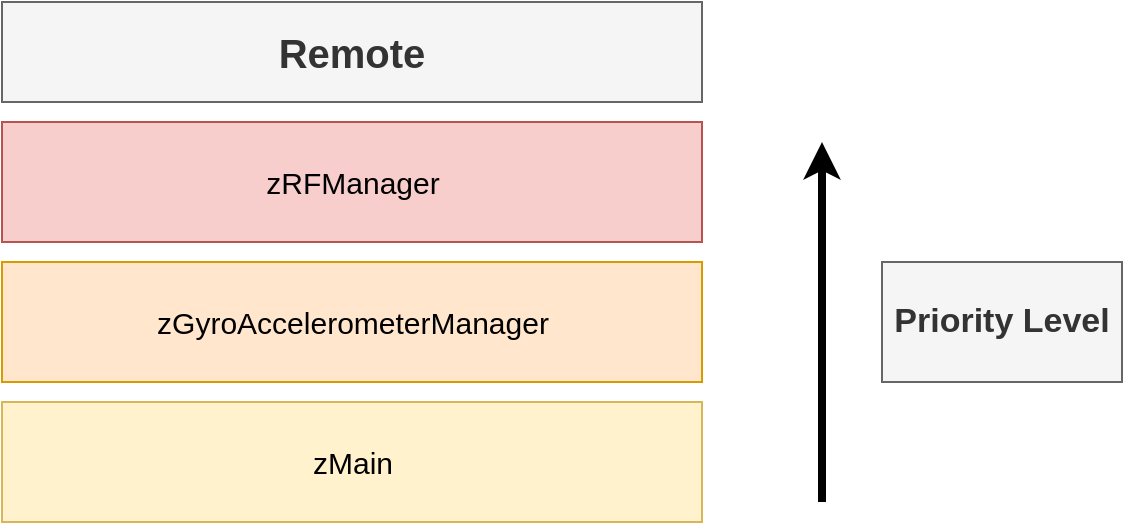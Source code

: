 <mxfile version="13.9.9" type="device"><diagram id="alwlg3QHh-e73JdiiUnX" name="Page-1"><mxGraphModel dx="1086" dy="846" grid="1" gridSize="10" guides="1" tooltips="1" connect="1" arrows="1" fold="1" page="1" pageScale="1" pageWidth="1169" pageHeight="827" math="0" shadow="0"><root><mxCell id="0"/><mxCell id="1" parent="0"/><mxCell id="i6PCSD-G2OQxgJhZGrEV-1" value="" style="rounded=0;whiteSpace=wrap;html=1;fillColor=#f8cecc;strokeColor=#b85450;" parent="1" vertex="1"><mxGeometry x="410" y="260" width="350" height="60" as="geometry"/></mxCell><mxCell id="i6PCSD-G2OQxgJhZGrEV-2" value="" style="rounded=0;whiteSpace=wrap;html=1;fillColor=#ffe6cc;strokeColor=#d79b00;" parent="1" vertex="1"><mxGeometry x="410" y="330" width="350" height="60" as="geometry"/></mxCell><mxCell id="i6PCSD-G2OQxgJhZGrEV-3" value="" style="rounded=0;whiteSpace=wrap;html=1;fillColor=#fff2cc;strokeColor=#d6b656;" parent="1" vertex="1"><mxGeometry x="410" y="400" width="350" height="60" as="geometry"/></mxCell><mxCell id="i6PCSD-G2OQxgJhZGrEV-11" value="zGyroAccelerometerManager" style="text;html=1;align=center;verticalAlign=middle;resizable=0;points=[];;autosize=1;fontSize=15;" parent="1" vertex="1"><mxGeometry x="480" y="350" width="210" height="20" as="geometry"/></mxCell><mxCell id="i6PCSD-G2OQxgJhZGrEV-12" value="zRFManager" style="text;html=1;align=center;verticalAlign=middle;resizable=0;points=[];;autosize=1;fontSize=15;" parent="1" vertex="1"><mxGeometry x="535" y="280" width="100" height="20" as="geometry"/></mxCell><mxCell id="i6PCSD-G2OQxgJhZGrEV-18" value="zMain" style="text;html=1;align=center;verticalAlign=middle;resizable=0;points=[];;autosize=1;fontSize=15;" parent="1" vertex="1"><mxGeometry x="555" y="420" width="60" height="20" as="geometry"/></mxCell><mxCell id="i6PCSD-G2OQxgJhZGrEV-23" value="" style="endArrow=classic;html=1;strokeWidth=4;" parent="1" edge="1"><mxGeometry width="50" height="50" relative="1" as="geometry"><mxPoint x="820" y="450" as="sourcePoint"/><mxPoint x="820" y="270" as="targetPoint"/></mxGeometry></mxCell><mxCell id="i6PCSD-G2OQxgJhZGrEV-24" value="&lt;font style=&quot;font-size: 17px&quot;&gt;&lt;b&gt;Priority Level&lt;/b&gt;&lt;/font&gt;" style="rounded=0;whiteSpace=wrap;html=1;fillColor=#f5f5f5;strokeColor=#666666;fontColor=#333333;" parent="1" vertex="1"><mxGeometry x="850" y="330" width="120" height="60" as="geometry"/></mxCell><mxCell id="i6PCSD-G2OQxgJhZGrEV-25" value="Remote" style="rounded=0;whiteSpace=wrap;html=1;fillColor=#f5f5f5;strokeColor=#666666;fontColor=#333333;fontSize=20;fontStyle=1" parent="1" vertex="1"><mxGeometry x="410" y="200" width="350" height="50" as="geometry"/></mxCell></root></mxGraphModel></diagram></mxfile>